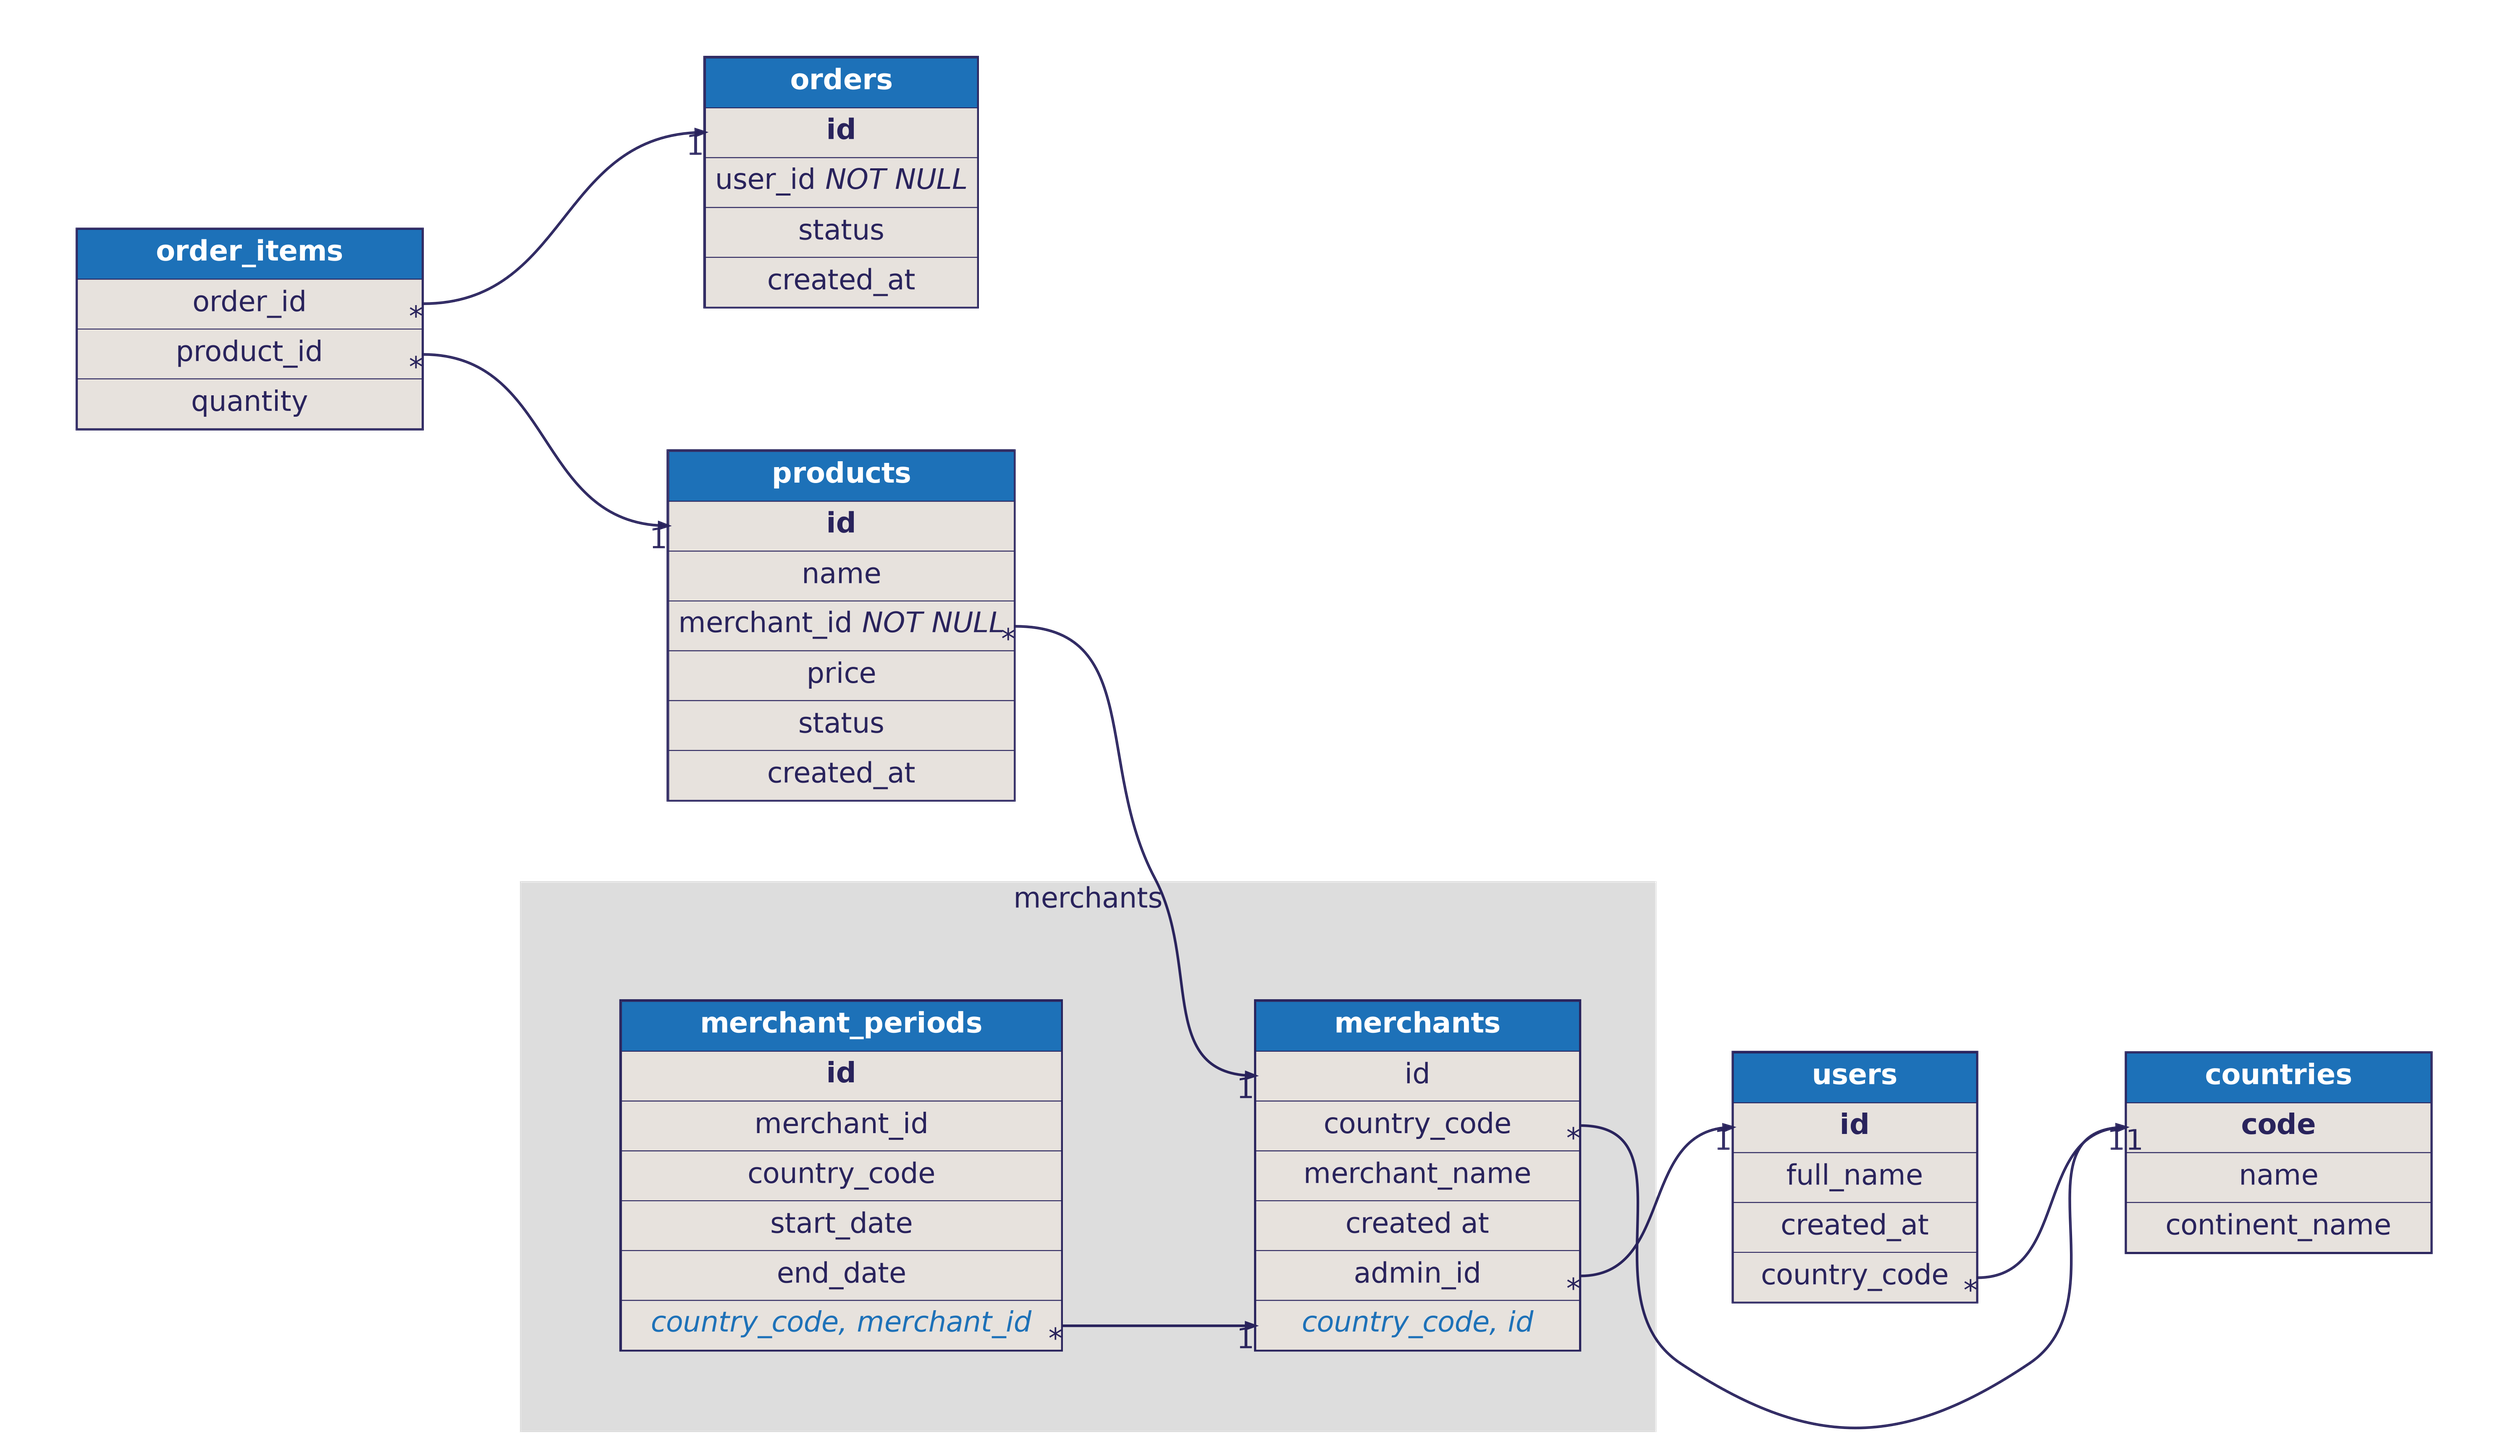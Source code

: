 digraph dbml {
      rankdir=LR;
      graph [fontname="helvetica", fontsize=32, fontcolor="#29235c", bgcolor="transparent"];
      node [penwidth=0, margin=0, fontname="helvetica", fontsize=32, fontcolor="#29235c"];
      edge [fontname="helvetica", fontsize=32, fontcolor="#29235c", color="#29235c"];

      
      subgraph cluster_merchants {
      label = "merchants"
      style=filled;
      color="#dddddd";

      "merchants" [id=merchants;label=<<TABLE BORDER="2" COLOR="#29235c" CELLBORDER="1" CELLSPACING="0" CELLPADDING="10" >
      <TR><TD PORT="f0" WIDTH="150" BGCOLOR="#1d71b8"><font color="#ffffff"><B>       merchants       </B></font></TD></TR>
<TR><TD PORT="f1" BGCOLOR="#e7e2dd">id</TD></TR>
<TR><TD PORT="f2" BGCOLOR="#e7e2dd">country_code</TD></TR>
<TR><TD PORT="f3" BGCOLOR="#e7e2dd">merchant_name</TD></TR>
<TR><TD PORT="f4" BGCOLOR="#e7e2dd">created at</TD></TR>
<TR><TD PORT="f5" BGCOLOR="#e7e2dd">admin_id</TD></TR>
<TR><TD PORT="f6" BGCOLOR="#e7e2dd"><font color="#1d71b8"><i>country_code, id</i></font></TD></TR>
    </TABLE>>];
"merchant_periods" [id=merchant_periods;label=<<TABLE BORDER="2" COLOR="#29235c" CELLBORDER="1" CELLSPACING="0" CELLPADDING="10" >
      <TR><TD PORT="f0" WIDTH="150" BGCOLOR="#1d71b8"><font color="#ffffff"><B>       merchant_periods       </B></font></TD></TR>
<TR><TD PORT="f1" BGCOLOR="#e7e2dd"><b>id</b></TD></TR>
<TR><TD PORT="f2" BGCOLOR="#e7e2dd">merchant_id</TD></TR>
<TR><TD PORT="f3" BGCOLOR="#e7e2dd">country_code</TD></TR>
<TR><TD PORT="f4" BGCOLOR="#e7e2dd">start_date</TD></TR>
<TR><TD PORT="f5" BGCOLOR="#e7e2dd">end_date</TD></TR>
<TR><TD PORT="f6" BGCOLOR="#e7e2dd"><font color="#1d71b8"><i>country_code, merchant_id</i></font></TD></TR>
    </TABLE>>];
    }
      "users" [id=users;label=<<TABLE BORDER="2" COLOR="#29235c" CELLBORDER="1" CELLSPACING="0" CELLPADDING="10" >
      <TR><TD PORT="f0" WIDTH="150" BGCOLOR="#1d71b8"><font color="#ffffff"><B>       users       </B></font></TD></TR>
<TR><TD PORT="f1" BGCOLOR="#e7e2dd"><b>id</b></TD></TR>
<TR><TD PORT="f2" BGCOLOR="#e7e2dd">full_name</TD></TR>
<TR><TD PORT="f3" BGCOLOR="#e7e2dd">created_at</TD></TR>
<TR><TD PORT="f4" BGCOLOR="#e7e2dd">country_code</TD></TR>
    </TABLE>>];
"users" [id=users;label=<<TABLE BORDER="2" COLOR="#29235c" CELLBORDER="1" CELLSPACING="0" CELLPADDING="10" >
      <TR><TD PORT="f0" WIDTH="150" BGCOLOR="#1d71b8"><font color="#ffffff"><B>       users       </B></font></TD></TR>
<TR><TD PORT="f1" BGCOLOR="#e7e2dd"><b>id</b></TD></TR>
<TR><TD PORT="f2" BGCOLOR="#e7e2dd">full_name</TD></TR>
<TR><TD PORT="f3" BGCOLOR="#e7e2dd">created_at</TD></TR>
<TR><TD PORT="f4" BGCOLOR="#e7e2dd">country_code</TD></TR>
    </TABLE>>];
"countries" [id=countries;label=<<TABLE BORDER="2" COLOR="#29235c" CELLBORDER="1" CELLSPACING="0" CELLPADDING="10" >
      <TR><TD PORT="f0" WIDTH="150" BGCOLOR="#1d71b8"><font color="#ffffff"><B>       countries       </B></font></TD></TR>
<TR><TD PORT="f1" BGCOLOR="#e7e2dd"><b>code</b></TD></TR>
<TR><TD PORT="f2" BGCOLOR="#e7e2dd">name</TD></TR>
<TR><TD PORT="f3" BGCOLOR="#e7e2dd">continent_name</TD></TR>
    </TABLE>>];
"order_items" [id=order_items;label=<<TABLE BORDER="2" COLOR="#29235c" CELLBORDER="1" CELLSPACING="0" CELLPADDING="10" >
      <TR><TD PORT="f0" WIDTH="150" BGCOLOR="#1d71b8"><font color="#ffffff"><B>       order_items       </B></font></TD></TR>
<TR><TD PORT="f1" BGCOLOR="#e7e2dd">order_id</TD></TR>
<TR><TD PORT="f2" BGCOLOR="#e7e2dd">product_id</TD></TR>
<TR><TD PORT="f3" BGCOLOR="#e7e2dd">quantity</TD></TR>
    </TABLE>>];
"orders" [id=orders;label=<<TABLE BORDER="2" COLOR="#29235c" CELLBORDER="1" CELLSPACING="0" CELLPADDING="10" >
      <TR><TD PORT="f0" WIDTH="150" BGCOLOR="#1d71b8"><font color="#ffffff"><B>       orders       </B></font></TD></TR>
<TR><TD PORT="f1" BGCOLOR="#e7e2dd"><b>id</b></TD></TR>
<TR><TD PORT="f2" BGCOLOR="#e7e2dd">user_id <i>NOT NULL</i></TD></TR>
<TR><TD PORT="f3" BGCOLOR="#e7e2dd">status</TD></TR>
<TR><TD PORT="f4" BGCOLOR="#e7e2dd">created_at</TD></TR>
    </TABLE>>];
"products" [id=products;label=<<TABLE BORDER="2" COLOR="#29235c" CELLBORDER="1" CELLSPACING="0" CELLPADDING="10" >
      <TR><TD PORT="f0" WIDTH="150" BGCOLOR="#1d71b8"><font color="#ffffff"><B>       products       </B></font></TD></TR>
<TR><TD PORT="f1" BGCOLOR="#e7e2dd"><b>id</b></TD></TR>
<TR><TD PORT="f2" BGCOLOR="#e7e2dd">name</TD></TR>
<TR><TD PORT="f3" BGCOLOR="#e7e2dd">merchant_id <i>NOT NULL</i></TD></TR>
<TR><TD PORT="f4" BGCOLOR="#e7e2dd">price</TD></TR>
<TR><TD PORT="f5" BGCOLOR="#e7e2dd">status</TD></TR>
<TR><TD PORT="f6" BGCOLOR="#e7e2dd">created_at</TD></TR>
    </TABLE>>];
    
      users:f0 -> countries:f0 [style=invis, weight=100, color=red]
    users:f4:e -> countries:f1:w [penwidth=3, color="#29235c", headlabel="1", taillabel="*", arrowhead="normal", arrowtail="none"]
merchants:f0 -> countries:f0 [style=invis, weight=100, color=red]
    merchants:f2:e -> countries:f1:w [penwidth=3, color="#29235c", headlabel="1", taillabel="*", arrowhead="normal", arrowtail="none"]
order_items:f0 -> products:f0 [style=invis, weight=100, color=red]
    order_items:f2:e -> products:f1:w [penwidth=3, color="#29235c", headlabel="1", taillabel="*", arrowhead="normal", arrowtail="none"]
products:f0 -> merchants:f0 [style=invis, weight=100, color=red]
    products:f3:e -> merchants:f1:w [penwidth=3, color="#29235c", headlabel="1", taillabel="*", arrowhead="normal", arrowtail="none"]
merchant_periods:f0 -> merchants:f0 [style=invis, weight=100, color=red]
    merchant_periods:f6:e -> merchants:f6:w [penwidth=3, color="#29235c", headlabel="1", taillabel="*", arrowhead="normal", arrowtail="none"]
order_items:f0 -> orders:f0 [style=invis, weight=100, color=red]
    order_items:f1:e -> orders:f1:w [penwidth=3, color="#29235c", headlabel="1", taillabel="*", arrowhead="normal", arrowtail="none"]
merchants:f0 -> users:f0 [style=invis, weight=100, color=red]
    merchants:f5:e -> users:f1:w [penwidth=3, color="#29235c", headlabel="1", taillabel="*", arrowhead="normal", arrowtail="none"]
    }